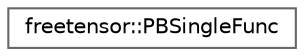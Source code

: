 digraph "Graphical Class Hierarchy"
{
 // LATEX_PDF_SIZE
  bgcolor="transparent";
  edge [fontname=Helvetica,fontsize=10,labelfontname=Helvetica,labelfontsize=10];
  node [fontname=Helvetica,fontsize=10,shape=box,height=0.2,width=0.4];
  rankdir="LR";
  Node0 [label="freetensor::PBSingleFunc",height=0.2,width=0.4,color="grey40", fillcolor="white", style="filled",URL="$classfreetensor_1_1PBSingleFunc.html",tooltip=" "];
}
